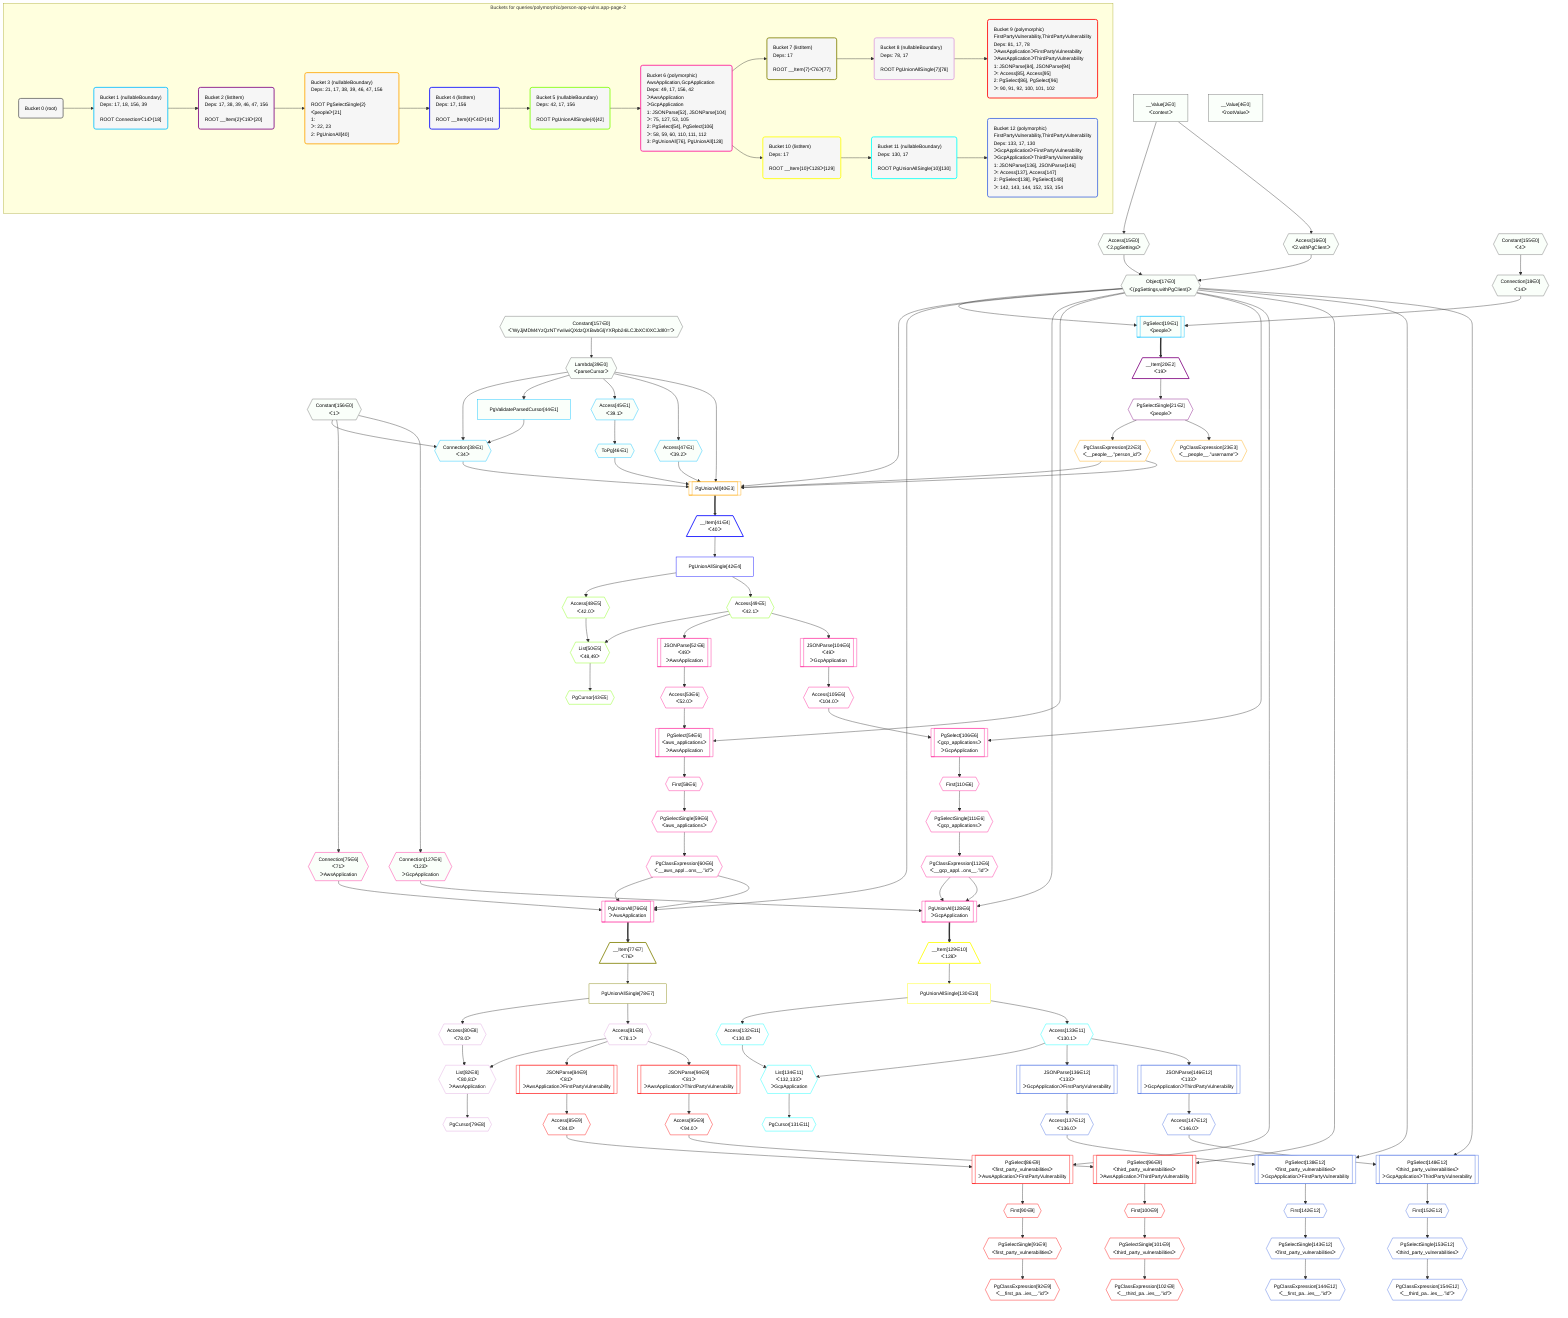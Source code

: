 %%{init: {'themeVariables': { 'fontSize': '12px'}}}%%
graph TD
    classDef path fill:#eee,stroke:#000,color:#000
    classDef plan fill:#fff,stroke-width:1px,color:#000
    classDef itemplan fill:#fff,stroke-width:2px,color:#000
    classDef unbatchedplan fill:#dff,stroke-width:1px,color:#000
    classDef sideeffectplan fill:#fcc,stroke-width:2px,color:#000
    classDef bucket fill:#f6f6f6,color:#000,stroke-width:2px,text-align:left


    %% plan dependencies
    Object17{{"Object[17∈0]<br />ᐸ{pgSettings,withPgClient}ᐳ"}}:::plan
    Access15{{"Access[15∈0]<br />ᐸ2.pgSettingsᐳ"}}:::plan
    Access16{{"Access[16∈0]<br />ᐸ2.withPgClientᐳ"}}:::plan
    Access15 & Access16 --> Object17
    __Value2["__Value[2∈0]<br />ᐸcontextᐳ"]:::plan
    __Value2 --> Access15
    __Value2 --> Access16
    Connection18{{"Connection[18∈0]<br />ᐸ14ᐳ"}}:::plan
    Constant155{{"Constant[155∈0]<br />ᐸ4ᐳ"}}:::plan
    Constant155 --> Connection18
    Lambda39{{"Lambda[39∈0]<br />ᐸparseCursorᐳ"}}:::plan
    Constant157{{"Constant[157∈0]<br />ᐸ'WyJjMDM4YzQzNTYwIiwiQXdzQXBwbGljYXRpb24iLCJbXCI0XCJdIl0='ᐳ"}}:::plan
    Constant157 --> Lambda39
    __Value4["__Value[4∈0]<br />ᐸrootValueᐳ"]:::plan
    Constant156{{"Constant[156∈0]<br />ᐸ1ᐳ"}}:::plan
    Connection38{{"Connection[38∈1]<br />ᐸ34ᐳ"}}:::plan
    PgValidateParsedCursor44["PgValidateParsedCursor[44∈1]"]:::plan
    Constant156 & Lambda39 & PgValidateParsedCursor44 --> Connection38
    PgSelect19[["PgSelect[19∈1]<br />ᐸpeopleᐳ"]]:::plan
    Object17 & Connection18 --> PgSelect19
    Lambda39 --> PgValidateParsedCursor44
    Access45{{"Access[45∈1]<br />ᐸ39.1ᐳ"}}:::plan
    Lambda39 --> Access45
    ToPg46{{"ToPg[46∈1]"}}:::plan
    Access45 --> ToPg46
    Access47{{"Access[47∈1]<br />ᐸ39.2ᐳ"}}:::plan
    Lambda39 --> Access47
    __Item20[/"__Item[20∈2]<br />ᐸ19ᐳ"\]:::itemplan
    PgSelect19 ==> __Item20
    PgSelectSingle21{{"PgSelectSingle[21∈2]<br />ᐸpeopleᐳ"}}:::plan
    __Item20 --> PgSelectSingle21
    PgUnionAll40[["PgUnionAll[40∈3]"]]:::plan
    PgClassExpression22{{"PgClassExpression[22∈3]<br />ᐸ__people__.”person_id”ᐳ"}}:::plan
    Object17 & PgClassExpression22 & PgClassExpression22 & Connection38 & Lambda39 & ToPg46 & Access47 --> PgUnionAll40
    PgSelectSingle21 --> PgClassExpression22
    PgClassExpression23{{"PgClassExpression[23∈3]<br />ᐸ__people__.”username”ᐳ"}}:::plan
    PgSelectSingle21 --> PgClassExpression23
    __Item41[/"__Item[41∈4]<br />ᐸ40ᐳ"\]:::itemplan
    PgUnionAll40 ==> __Item41
    PgUnionAllSingle42["PgUnionAllSingle[42∈4]"]:::plan
    __Item41 --> PgUnionAllSingle42
    List50{{"List[50∈5]<br />ᐸ48,49ᐳ"}}:::plan
    Access48{{"Access[48∈5]<br />ᐸ42.0ᐳ"}}:::plan
    Access49{{"Access[49∈5]<br />ᐸ42.1ᐳ"}}:::plan
    Access48 & Access49 --> List50
    PgCursor43{{"PgCursor[43∈5]"}}:::plan
    List50 --> PgCursor43
    PgUnionAllSingle42 --> Access48
    PgUnionAllSingle42 --> Access49
    PgUnionAll76[["PgUnionAll[76∈6]<br />ᐳAwsApplication"]]:::plan
    PgClassExpression60{{"PgClassExpression[60∈6]<br />ᐸ__aws_appl...ons__.”id”ᐳ"}}:::plan
    Connection75{{"Connection[75∈6]<br />ᐸ71ᐳ<br />ᐳAwsApplication"}}:::plan
    Object17 & PgClassExpression60 & PgClassExpression60 & Connection75 --> PgUnionAll76
    PgUnionAll128[["PgUnionAll[128∈6]<br />ᐳGcpApplication"]]:::plan
    PgClassExpression112{{"PgClassExpression[112∈6]<br />ᐸ__gcp_appl...ons__.”id”ᐳ"}}:::plan
    Connection127{{"Connection[127∈6]<br />ᐸ123ᐳ<br />ᐳGcpApplication"}}:::plan
    Object17 & PgClassExpression112 & PgClassExpression112 & Connection127 --> PgUnionAll128
    PgSelect54[["PgSelect[54∈6]<br />ᐸaws_applicationsᐳ<br />ᐳAwsApplication"]]:::plan
    Access53{{"Access[53∈6]<br />ᐸ52.0ᐳ"}}:::plan
    Object17 & Access53 --> PgSelect54
    PgSelect106[["PgSelect[106∈6]<br />ᐸgcp_applicationsᐳ<br />ᐳGcpApplication"]]:::plan
    Access105{{"Access[105∈6]<br />ᐸ104.0ᐳ"}}:::plan
    Object17 & Access105 --> PgSelect106
    JSONParse52[["JSONParse[52∈6]<br />ᐸ49ᐳ<br />ᐳAwsApplication"]]:::plan
    Access49 --> JSONParse52
    JSONParse52 --> Access53
    First58{{"First[58∈6]"}}:::plan
    PgSelect54 --> First58
    PgSelectSingle59{{"PgSelectSingle[59∈6]<br />ᐸaws_applicationsᐳ"}}:::plan
    First58 --> PgSelectSingle59
    PgSelectSingle59 --> PgClassExpression60
    Constant156 --> Connection75
    JSONParse104[["JSONParse[104∈6]<br />ᐸ49ᐳ<br />ᐳGcpApplication"]]:::plan
    Access49 --> JSONParse104
    JSONParse104 --> Access105
    First110{{"First[110∈6]"}}:::plan
    PgSelect106 --> First110
    PgSelectSingle111{{"PgSelectSingle[111∈6]<br />ᐸgcp_applicationsᐳ"}}:::plan
    First110 --> PgSelectSingle111
    PgSelectSingle111 --> PgClassExpression112
    Constant156 --> Connection127
    __Item77[/"__Item[77∈7]<br />ᐸ76ᐳ"\]:::itemplan
    PgUnionAll76 ==> __Item77
    PgUnionAllSingle78["PgUnionAllSingle[78∈7]"]:::plan
    __Item77 --> PgUnionAllSingle78
    List82{{"List[82∈8]<br />ᐸ80,81ᐳ<br />ᐳAwsApplication"}}:::plan
    Access80{{"Access[80∈8]<br />ᐸ78.0ᐳ"}}:::plan
    Access81{{"Access[81∈8]<br />ᐸ78.1ᐳ"}}:::plan
    Access80 & Access81 --> List82
    PgCursor79{{"PgCursor[79∈8]"}}:::plan
    List82 --> PgCursor79
    PgUnionAllSingle78 --> Access80
    PgUnionAllSingle78 --> Access81
    PgSelect86[["PgSelect[86∈9]<br />ᐸfirst_party_vulnerabilitiesᐳ<br />ᐳAwsApplicationᐳFirstPartyVulnerability"]]:::plan
    Access85{{"Access[85∈9]<br />ᐸ84.0ᐳ"}}:::plan
    Object17 & Access85 --> PgSelect86
    PgSelect96[["PgSelect[96∈9]<br />ᐸthird_party_vulnerabilitiesᐳ<br />ᐳAwsApplicationᐳThirdPartyVulnerability"]]:::plan
    Access95{{"Access[95∈9]<br />ᐸ94.0ᐳ"}}:::plan
    Object17 & Access95 --> PgSelect96
    JSONParse84[["JSONParse[84∈9]<br />ᐸ81ᐳ<br />ᐳAwsApplicationᐳFirstPartyVulnerability"]]:::plan
    Access81 --> JSONParse84
    JSONParse84 --> Access85
    First90{{"First[90∈9]"}}:::plan
    PgSelect86 --> First90
    PgSelectSingle91{{"PgSelectSingle[91∈9]<br />ᐸfirst_party_vulnerabilitiesᐳ"}}:::plan
    First90 --> PgSelectSingle91
    PgClassExpression92{{"PgClassExpression[92∈9]<br />ᐸ__first_pa...ies__.”id”ᐳ"}}:::plan
    PgSelectSingle91 --> PgClassExpression92
    JSONParse94[["JSONParse[94∈9]<br />ᐸ81ᐳ<br />ᐳAwsApplicationᐳThirdPartyVulnerability"]]:::plan
    Access81 --> JSONParse94
    JSONParse94 --> Access95
    First100{{"First[100∈9]"}}:::plan
    PgSelect96 --> First100
    PgSelectSingle101{{"PgSelectSingle[101∈9]<br />ᐸthird_party_vulnerabilitiesᐳ"}}:::plan
    First100 --> PgSelectSingle101
    PgClassExpression102{{"PgClassExpression[102∈9]<br />ᐸ__third_pa...ies__.”id”ᐳ"}}:::plan
    PgSelectSingle101 --> PgClassExpression102
    __Item129[/"__Item[129∈10]<br />ᐸ128ᐳ"\]:::itemplan
    PgUnionAll128 ==> __Item129
    PgUnionAllSingle130["PgUnionAllSingle[130∈10]"]:::plan
    __Item129 --> PgUnionAllSingle130
    List134{{"List[134∈11]<br />ᐸ132,133ᐳ<br />ᐳGcpApplication"}}:::plan
    Access132{{"Access[132∈11]<br />ᐸ130.0ᐳ"}}:::plan
    Access133{{"Access[133∈11]<br />ᐸ130.1ᐳ"}}:::plan
    Access132 & Access133 --> List134
    PgCursor131{{"PgCursor[131∈11]"}}:::plan
    List134 --> PgCursor131
    PgUnionAllSingle130 --> Access132
    PgUnionAllSingle130 --> Access133
    PgSelect138[["PgSelect[138∈12]<br />ᐸfirst_party_vulnerabilitiesᐳ<br />ᐳGcpApplicationᐳFirstPartyVulnerability"]]:::plan
    Access137{{"Access[137∈12]<br />ᐸ136.0ᐳ"}}:::plan
    Object17 & Access137 --> PgSelect138
    PgSelect148[["PgSelect[148∈12]<br />ᐸthird_party_vulnerabilitiesᐳ<br />ᐳGcpApplicationᐳThirdPartyVulnerability"]]:::plan
    Access147{{"Access[147∈12]<br />ᐸ146.0ᐳ"}}:::plan
    Object17 & Access147 --> PgSelect148
    JSONParse136[["JSONParse[136∈12]<br />ᐸ133ᐳ<br />ᐳGcpApplicationᐳFirstPartyVulnerability"]]:::plan
    Access133 --> JSONParse136
    JSONParse136 --> Access137
    First142{{"First[142∈12]"}}:::plan
    PgSelect138 --> First142
    PgSelectSingle143{{"PgSelectSingle[143∈12]<br />ᐸfirst_party_vulnerabilitiesᐳ"}}:::plan
    First142 --> PgSelectSingle143
    PgClassExpression144{{"PgClassExpression[144∈12]<br />ᐸ__first_pa...ies__.”id”ᐳ"}}:::plan
    PgSelectSingle143 --> PgClassExpression144
    JSONParse146[["JSONParse[146∈12]<br />ᐸ133ᐳ<br />ᐳGcpApplicationᐳThirdPartyVulnerability"]]:::plan
    Access133 --> JSONParse146
    JSONParse146 --> Access147
    First152{{"First[152∈12]"}}:::plan
    PgSelect148 --> First152
    PgSelectSingle153{{"PgSelectSingle[153∈12]<br />ᐸthird_party_vulnerabilitiesᐳ"}}:::plan
    First152 --> PgSelectSingle153
    PgClassExpression154{{"PgClassExpression[154∈12]<br />ᐸ__third_pa...ies__.”id”ᐳ"}}:::plan
    PgSelectSingle153 --> PgClassExpression154

    %% define steps

    subgraph "Buckets for queries/polymorphic/person-app-vulns.app-page-2"
    Bucket0("Bucket 0 (root)"):::bucket
    classDef bucket0 stroke:#696969
    class Bucket0,__Value2,__Value4,Access15,Access16,Object17,Connection18,Lambda39,Constant155,Constant156,Constant157 bucket0
    Bucket1("Bucket 1 (nullableBoundary)<br />Deps: 17, 18, 156, 39<br /><br />ROOT Connectionᐸ14ᐳ[18]"):::bucket
    classDef bucket1 stroke:#00bfff
    class Bucket1,PgSelect19,Connection38,PgValidateParsedCursor44,Access45,ToPg46,Access47 bucket1
    Bucket2("Bucket 2 (listItem)<br />Deps: 17, 38, 39, 46, 47, 156<br /><br />ROOT __Item{2}ᐸ19ᐳ[20]"):::bucket
    classDef bucket2 stroke:#7f007f
    class Bucket2,__Item20,PgSelectSingle21 bucket2
    Bucket3("Bucket 3 (nullableBoundary)<br />Deps: 21, 17, 38, 39, 46, 47, 156<br /><br />ROOT PgSelectSingle{2}ᐸpeopleᐳ[21]<br />1: <br />ᐳ: 22, 23<br />2: PgUnionAll[40]"):::bucket
    classDef bucket3 stroke:#ffa500
    class Bucket3,PgClassExpression22,PgClassExpression23,PgUnionAll40 bucket3
    Bucket4("Bucket 4 (listItem)<br />Deps: 17, 156<br /><br />ROOT __Item{4}ᐸ40ᐳ[41]"):::bucket
    classDef bucket4 stroke:#0000ff
    class Bucket4,__Item41,PgUnionAllSingle42 bucket4
    Bucket5("Bucket 5 (nullableBoundary)<br />Deps: 42, 17, 156<br /><br />ROOT PgUnionAllSingle{4}[42]"):::bucket
    classDef bucket5 stroke:#7fff00
    class Bucket5,PgCursor43,Access48,Access49,List50 bucket5
    Bucket6("Bucket 6 (polymorphic)<br />AwsApplication,GcpApplication<br />Deps: 49, 17, 156, 42<br />ᐳAwsApplication<br />ᐳGcpApplication<br />1: JSONParse[52], JSONParse[104]<br />ᐳ: 75, 127, 53, 105<br />2: PgSelect[54], PgSelect[106]<br />ᐳ: 58, 59, 60, 110, 111, 112<br />3: PgUnionAll[76], PgUnionAll[128]"):::bucket
    classDef bucket6 stroke:#ff1493
    class Bucket6,JSONParse52,Access53,PgSelect54,First58,PgSelectSingle59,PgClassExpression60,Connection75,PgUnionAll76,JSONParse104,Access105,PgSelect106,First110,PgSelectSingle111,PgClassExpression112,Connection127,PgUnionAll128 bucket6
    Bucket7("Bucket 7 (listItem)<br />Deps: 17<br /><br />ROOT __Item{7}ᐸ76ᐳ[77]"):::bucket
    classDef bucket7 stroke:#808000
    class Bucket7,__Item77,PgUnionAllSingle78 bucket7
    Bucket8("Bucket 8 (nullableBoundary)<br />Deps: 78, 17<br /><br />ROOT PgUnionAllSingle{7}[78]"):::bucket
    classDef bucket8 stroke:#dda0dd
    class Bucket8,PgCursor79,Access80,Access81,List82 bucket8
    Bucket9("Bucket 9 (polymorphic)<br />FirstPartyVulnerability,ThirdPartyVulnerability<br />Deps: 81, 17, 78<br />ᐳAwsApplicationᐳFirstPartyVulnerability<br />ᐳAwsApplicationᐳThirdPartyVulnerability<br />1: JSONParse[84], JSONParse[94]<br />ᐳ: Access[85], Access[95]<br />2: PgSelect[86], PgSelect[96]<br />ᐳ: 90, 91, 92, 100, 101, 102"):::bucket
    classDef bucket9 stroke:#ff0000
    class Bucket9,JSONParse84,Access85,PgSelect86,First90,PgSelectSingle91,PgClassExpression92,JSONParse94,Access95,PgSelect96,First100,PgSelectSingle101,PgClassExpression102 bucket9
    Bucket10("Bucket 10 (listItem)<br />Deps: 17<br /><br />ROOT __Item{10}ᐸ128ᐳ[129]"):::bucket
    classDef bucket10 stroke:#ffff00
    class Bucket10,__Item129,PgUnionAllSingle130 bucket10
    Bucket11("Bucket 11 (nullableBoundary)<br />Deps: 130, 17<br /><br />ROOT PgUnionAllSingle{10}[130]"):::bucket
    classDef bucket11 stroke:#00ffff
    class Bucket11,PgCursor131,Access132,Access133,List134 bucket11
    Bucket12("Bucket 12 (polymorphic)<br />FirstPartyVulnerability,ThirdPartyVulnerability<br />Deps: 133, 17, 130<br />ᐳGcpApplicationᐳFirstPartyVulnerability<br />ᐳGcpApplicationᐳThirdPartyVulnerability<br />1: JSONParse[136], JSONParse[146]<br />ᐳ: Access[137], Access[147]<br />2: PgSelect[138], PgSelect[148]<br />ᐳ: 142, 143, 144, 152, 153, 154"):::bucket
    classDef bucket12 stroke:#4169e1
    class Bucket12,JSONParse136,Access137,PgSelect138,First142,PgSelectSingle143,PgClassExpression144,JSONParse146,Access147,PgSelect148,First152,PgSelectSingle153,PgClassExpression154 bucket12
    Bucket0 --> Bucket1
    Bucket1 --> Bucket2
    Bucket2 --> Bucket3
    Bucket3 --> Bucket4
    Bucket4 --> Bucket5
    Bucket5 --> Bucket6
    Bucket6 --> Bucket7 & Bucket10
    Bucket7 --> Bucket8
    Bucket8 --> Bucket9
    Bucket10 --> Bucket11
    Bucket11 --> Bucket12
    classDef unary fill:#fafffa,borderWidth:8px
    class Object17,Access15,Access16,Connection18,Lambda39,__Value2,__Value4,Constant155,Constant156,Constant157,Connection38,PgSelect19,PgValidateParsedCursor44,Access45,ToPg46,Access47,Connection75,Connection127 unary
    end